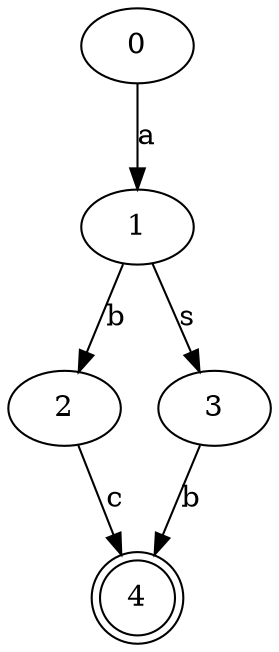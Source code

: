 digraph g {
	4 [shape=doublecircle];

	0 -> 1[label=a];
	1 -> 2[label=b];
	1 -> 3[label=s];
	2 -> 4[label=c];
	3 -> 4[label=b];
}